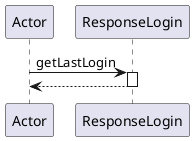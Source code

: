 @startuml
participant Actor
Actor -> ResponseLogin : getLastLogin
activate ResponseLogin
return
@enduml